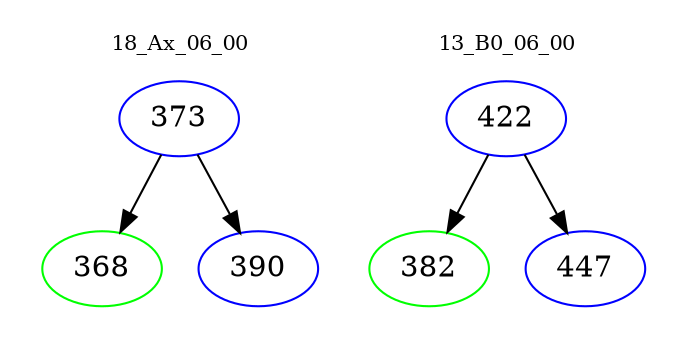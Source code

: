 digraph{
subgraph cluster_0 {
color = white
label = "18_Ax_06_00";
fontsize=10;
T0_373 [label="373", color="blue"]
T0_373 -> T0_368 [color="black"]
T0_368 [label="368", color="green"]
T0_373 -> T0_390 [color="black"]
T0_390 [label="390", color="blue"]
}
subgraph cluster_1 {
color = white
label = "13_B0_06_00";
fontsize=10;
T1_422 [label="422", color="blue"]
T1_422 -> T1_382 [color="black"]
T1_382 [label="382", color="green"]
T1_422 -> T1_447 [color="black"]
T1_447 [label="447", color="blue"]
}
}

